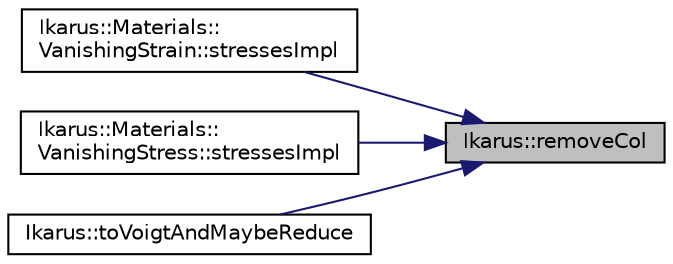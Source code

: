 digraph "Ikarus::removeCol"
{
 // LATEX_PDF_SIZE
  edge [fontname="Helvetica",fontsize="10",labelfontname="Helvetica",labelfontsize="10"];
  node [fontname="Helvetica",fontsize="10",shape=record];
  rankdir="RL";
  Node1 [label="Ikarus::removeCol",height=0.2,width=0.4,color="black", fillcolor="grey75", style="filled", fontcolor="black",tooltip="Removes specified columns from a matrix."];
  Node1 -> Node2 [dir="back",color="midnightblue",fontsize="10",style="solid"];
  Node2 [label="Ikarus::Materials::\lVanishingStrain::stressesImpl",height=0.2,width=0.4,color="black", fillcolor="white", style="filled",URL="$a01595.html#aa29dd3baf16c20438b69d5f3e6590b57",tooltip="Computes the stresses for the VanishingStrain material."];
  Node1 -> Node3 [dir="back",color="midnightblue",fontsize="10",style="solid"];
  Node3 [label="Ikarus::Materials::\lVanishingStress::stressesImpl",height=0.2,width=0.4,color="black", fillcolor="white", style="filled",URL="$a01599.html#a78bed662e2230b7aabafd97556400071",tooltip="Computes the stresses for the VanishingStress material."];
  Node1 -> Node4 [dir="back",color="midnightblue",fontsize="10",style="solid"];
  Node4 [label="Ikarus::toVoigtAndMaybeReduce",height=0.2,width=0.4,color="black", fillcolor="white", style="filled",URL="$a00391.html#ga378c5569b7b899586e7c8006fb776351",tooltip="Converts a 3x3 matrix to Voigt notation, possibly reducing it based on material properties."];
}
